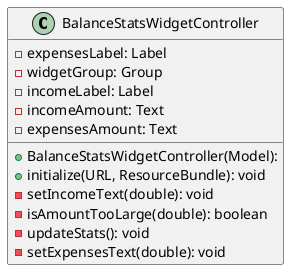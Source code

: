 @startuml
class BalanceStatsWidgetController {
  - expensesLabel: Label
  - widgetGroup: Group
  - incomeLabel: Label
  - incomeAmount: Text
  - expensesAmount: Text
  + BalanceStatsWidgetController(Model):
  + initialize(URL, ResourceBundle): void
  - setIncomeText(double): void
  - isAmountTooLarge(double): boolean
  - updateStats(): void
  - setExpensesText(double): void
}
@enduml